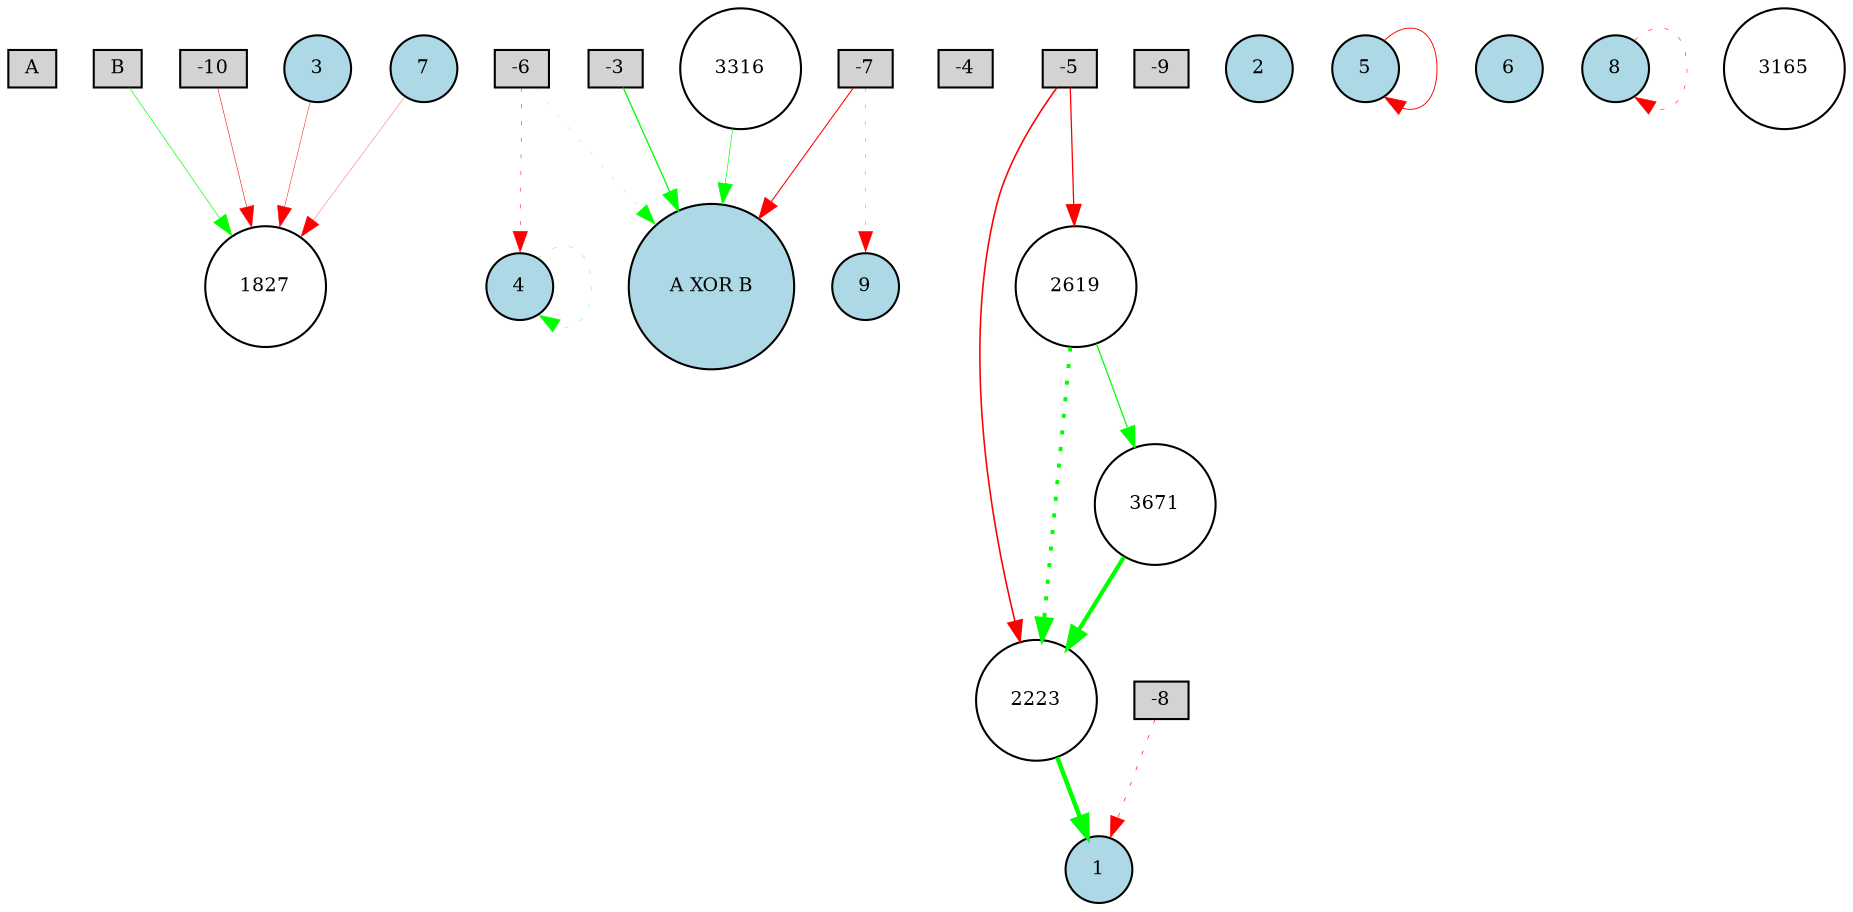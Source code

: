 digraph {
	node [fontsize=9 height=0.2 shape=circle width=0.2]
	A [fillcolor=lightgray shape=box style=filled]
	B [fillcolor=lightgray shape=box style=filled]
	-3 [fillcolor=lightgray shape=box style=filled]
	-4 [fillcolor=lightgray shape=box style=filled]
	-5 [fillcolor=lightgray shape=box style=filled]
	-6 [fillcolor=lightgray shape=box style=filled]
	-7 [fillcolor=lightgray shape=box style=filled]
	-8 [fillcolor=lightgray shape=box style=filled]
	-9 [fillcolor=lightgray shape=box style=filled]
	-10 [fillcolor=lightgray shape=box style=filled]
	"A XOR B" [fillcolor=lightblue style=filled]
	1 [fillcolor=lightblue style=filled]
	2 [fillcolor=lightblue style=filled]
	3 [fillcolor=lightblue style=filled]
	4 [fillcolor=lightblue style=filled]
	5 [fillcolor=lightblue style=filled]
	6 [fillcolor=lightblue style=filled]
	7 [fillcolor=lightblue style=filled]
	8 [fillcolor=lightblue style=filled]
	9 [fillcolor=lightblue style=filled]
	2223 [fillcolor=white style=filled]
	1827 [fillcolor=white style=filled]
	3316 [fillcolor=white style=filled]
	3671 [fillcolor=white style=filled]
	2619 [fillcolor=white style=filled]
	3165 [fillcolor=white style=filled]
	-10 -> 1827 [color=red penwidth=0.265778033664 style=solid]
	7 -> 1827 [color=red penwidth=0.143750980547 style=solid]
	3 -> 1827 [color=red penwidth=0.219733971082 style=solid]
	2619 -> 3671 [color=green penwidth=0.610321825879 style=solid]
	B -> 1827 [color=green penwidth=0.325429803038 style=solid]
	-5 -> 2223 [color=red penwidth=0.763707486167 style=solid]
	4 -> 4 [color=green penwidth=0.1567384178 style=dotted]
	5 -> 5 [color=red penwidth=0.45092877217 style=solid]
	-3 -> "A XOR B" [color=green penwidth=0.625552552978 style=solid]
	3316 -> "A XOR B" [color=green penwidth=0.312747565199 style=solid]
	3671 -> 2223 [color=green penwidth=1.97696481728 style=solid]
	-7 -> "A XOR B" [color=red penwidth=0.509067994824 style=solid]
	8 -> 8 [color=red penwidth=0.254860283925 style=dotted]
	-6 -> 4 [color=red penwidth=0.245639350712 style=dotted]
	2619 -> 2223 [color=green penwidth=1.84725856554 style=dotted]
	-8 -> 1 [color=red penwidth=0.305174372351 style=dotted]
	-6 -> "A XOR B" [color=green penwidth=0.105182447833 style=dotted]
	2223 -> 1 [color=green penwidth=2.14937894631 style=solid]
	-7 -> 9 [color=red penwidth=0.138728068433 style=dotted]
	-5 -> 2619 [color=red penwidth=0.614429133076 style=solid]
}
